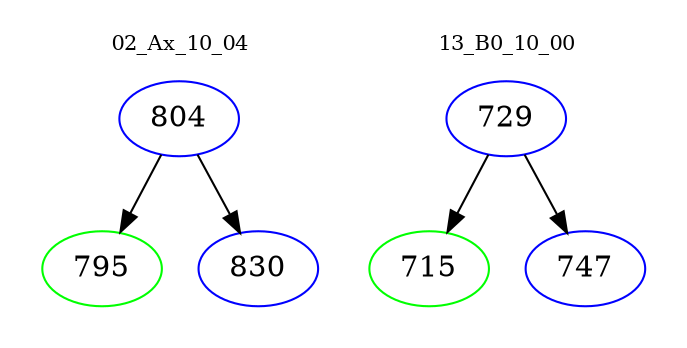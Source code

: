 digraph{
subgraph cluster_0 {
color = white
label = "02_Ax_10_04";
fontsize=10;
T0_804 [label="804", color="blue"]
T0_804 -> T0_795 [color="black"]
T0_795 [label="795", color="green"]
T0_804 -> T0_830 [color="black"]
T0_830 [label="830", color="blue"]
}
subgraph cluster_1 {
color = white
label = "13_B0_10_00";
fontsize=10;
T1_729 [label="729", color="blue"]
T1_729 -> T1_715 [color="black"]
T1_715 [label="715", color="green"]
T1_729 -> T1_747 [color="black"]
T1_747 [label="747", color="blue"]
}
}
